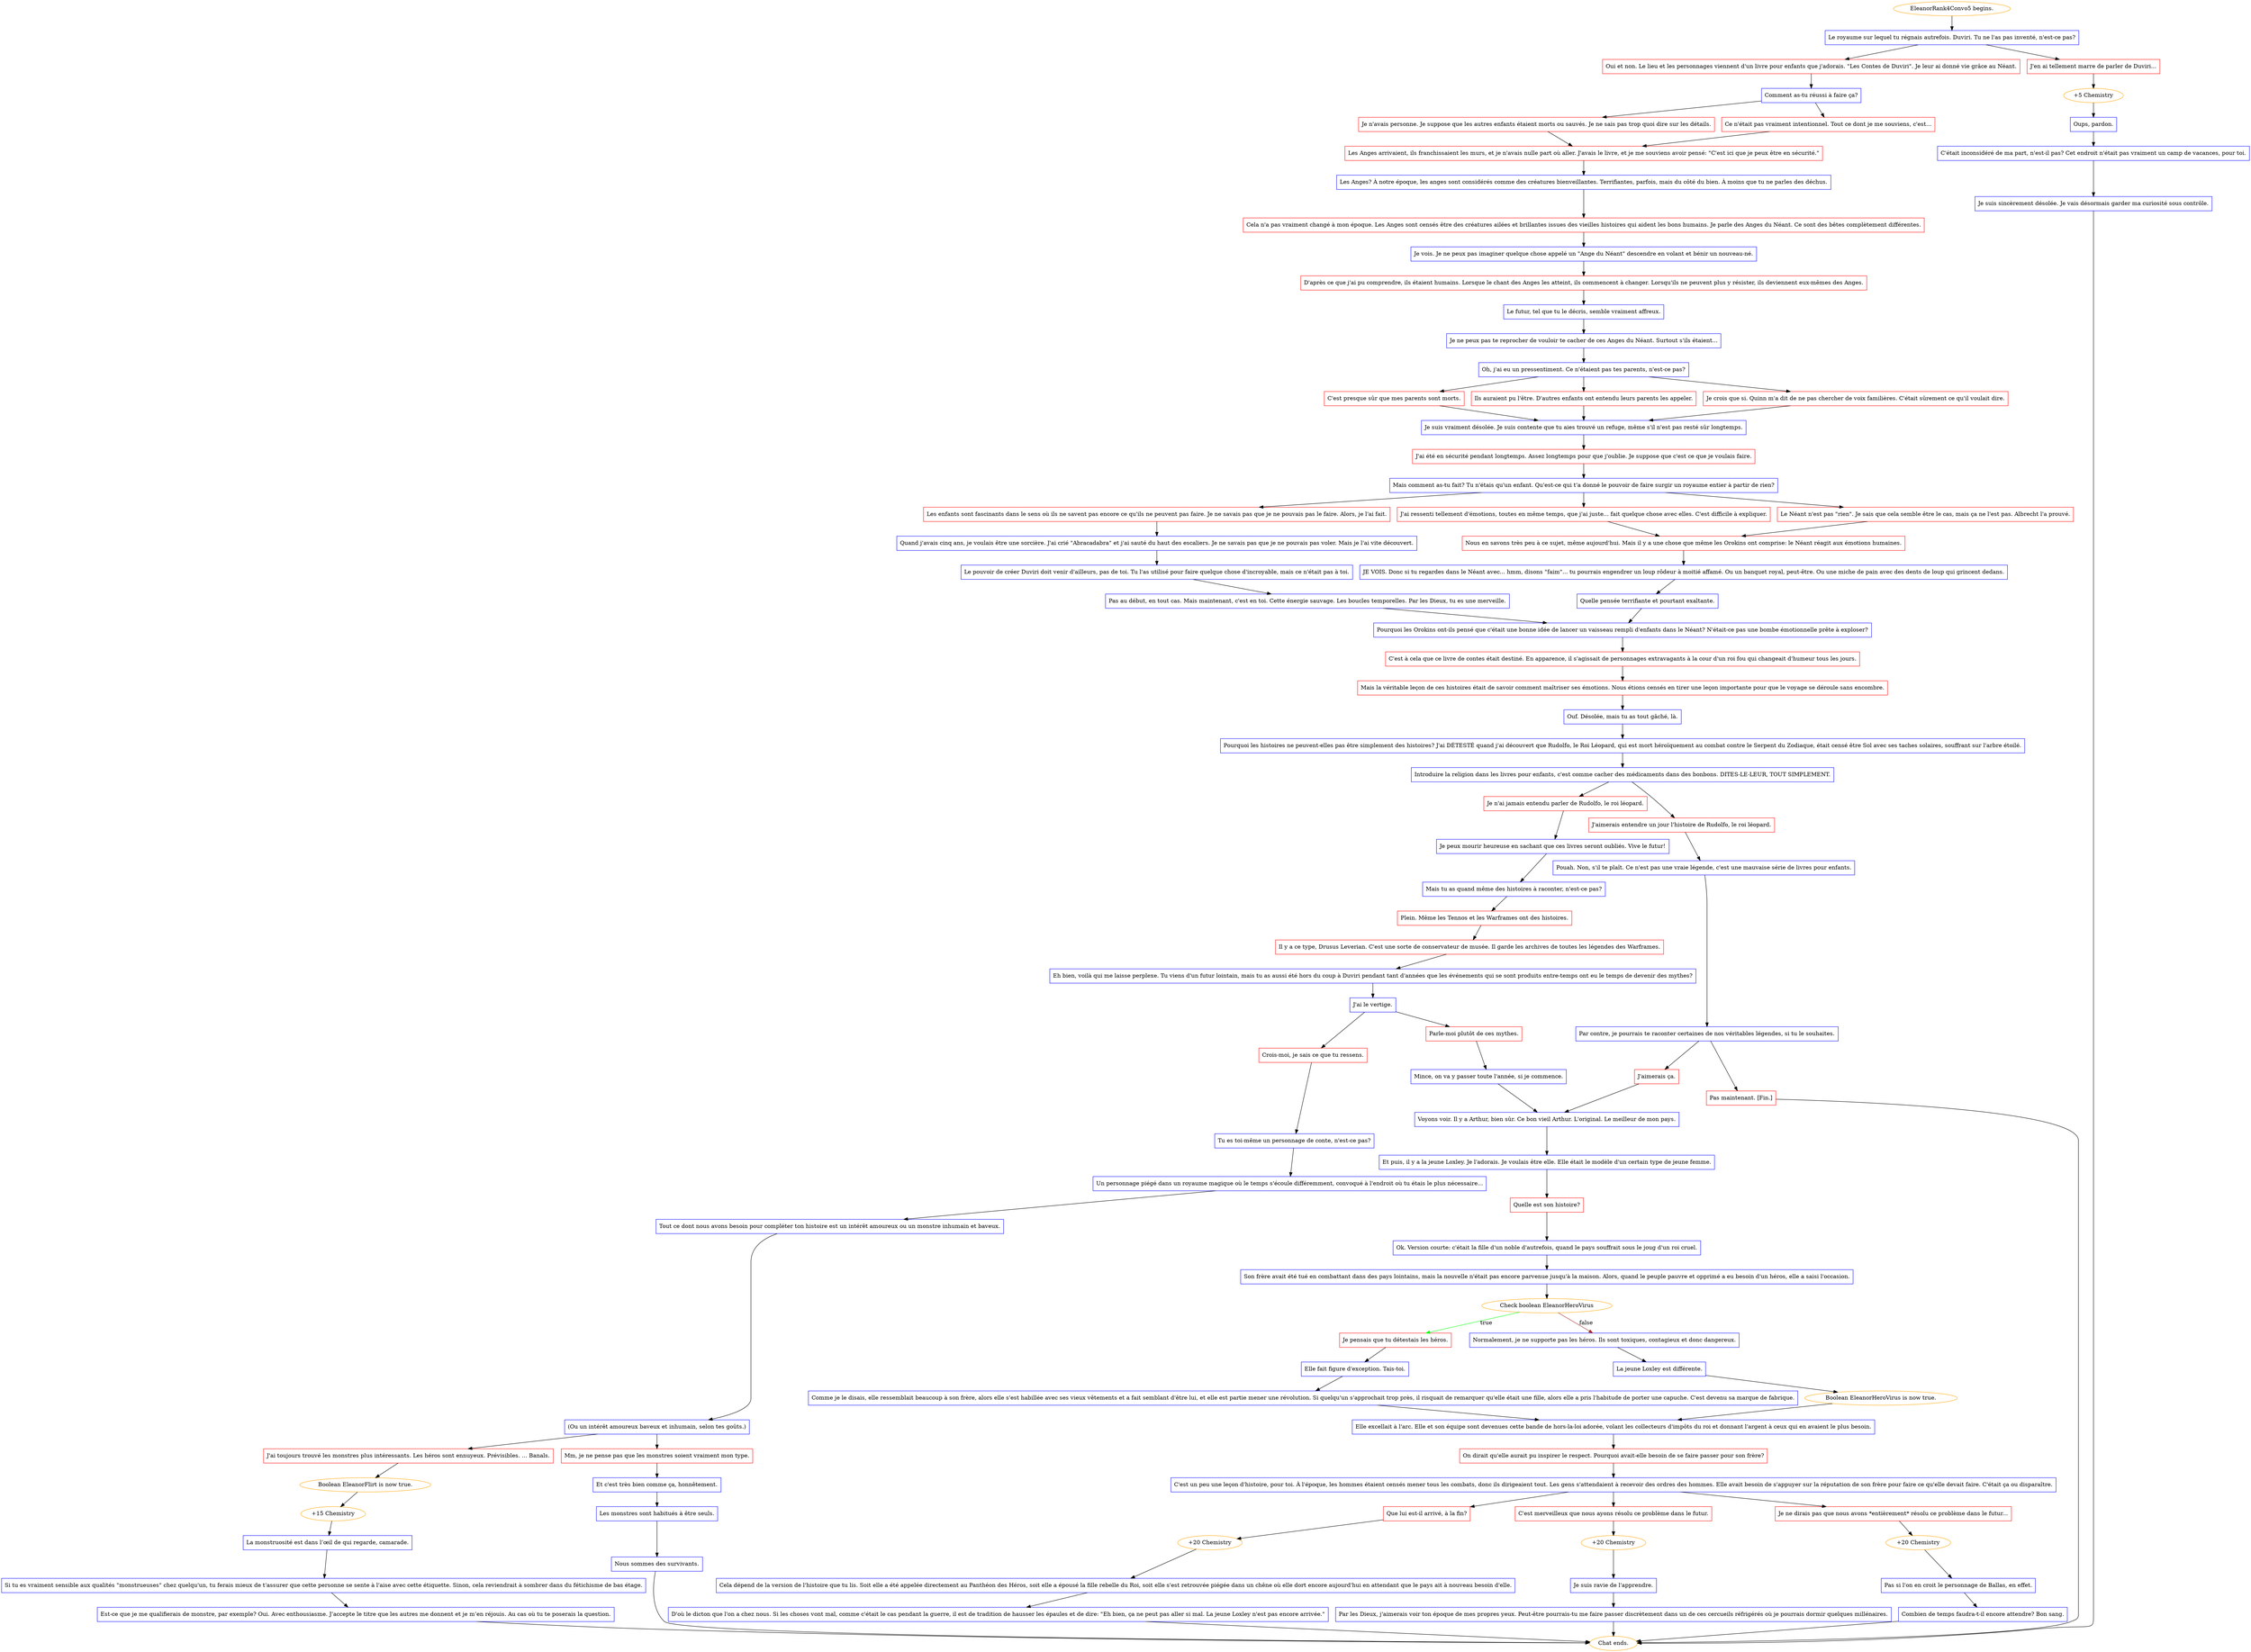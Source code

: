 digraph {
	"EleanorRank4Convo5 begins." [color=orange];
		"EleanorRank4Convo5 begins." -> j1578457981;
	j1578457981 [label="Le royaume sur lequel tu régnais autrefois. Duviri. Tu ne l'as pas inventé, n'est-ce pas?",shape=box,color=blue];
		j1578457981 -> j4226366950;
		j1578457981 -> j1419118901;
	j4226366950 [label="Oui et non. Le lieu et les personnages viennent d'un livre pour enfants que j'adorais. \"Les Contes de Duviri\". Je leur ai donné vie grâce au Néant.",shape=box,color=red];
		j4226366950 -> j1845869865;
	j1419118901 [label="J'en ai tellement marre de parler de Duviri...",shape=box,color=red];
		j1419118901 -> j4129905510;
	j1845869865 [label="Comment as-tu réussi à faire ça?",shape=box,color=blue];
		j1845869865 -> j1201421389;
		j1845869865 -> j1577505894;
	j4129905510 [label="+5 Chemistry",color=orange];
		j4129905510 -> j1722675032;
	j1201421389 [label="Je n'avais personne. Je suppose que les autres enfants étaient morts ou sauvés. Je ne sais pas trop quoi dire sur les détails.",shape=box,color=red];
		j1201421389 -> j1232978157;
	j1577505894 [label="Ce n'était pas vraiment intentionnel. Tout ce dont je me souviens, c'est...",shape=box,color=red];
		j1577505894 -> j1232978157;
	j1722675032 [label="Oups, pardon.",shape=box,color=blue];
		j1722675032 -> j2931559486;
	j1232978157 [label="Les Anges arrivaient, ils franchissaient les murs, et je n'avais nulle part où aller. J'avais le livre, et je me souviens avoir pensé: \"C'est ici que je peux être en sécurité.\"",shape=box,color=red];
		j1232978157 -> j2041140371;
	j2931559486 [label="C'était inconsidéré de ma part, n'est-il pas? Cet endroit n'était pas vraiment un camp de vacances, pour toi.",shape=box,color=blue];
		j2931559486 -> j2157857529;
	j2041140371 [label="Les Anges? À notre époque, les anges sont considérés comme des créatures bienveillantes. Terrifiantes, parfois, mais du côté du bien. À moins que tu ne parles des déchus.",shape=box,color=blue];
		j2041140371 -> j183135450;
	j2157857529 [label="Je suis sincèrement désolée. Je vais désormais garder ma curiosité sous contrôle.",shape=box,color=blue];
		j2157857529 -> "Chat ends.";
	j183135450 [label="Cela n'a pas vraiment changé à mon époque. Les Anges sont censés être des créatures ailées et brillantes issues des vieilles histoires qui aident les bons humains. Je parle des Anges du Néant. Ce sont des bêtes complètement différentes.",shape=box,color=red];
		j183135450 -> j3474058356;
	"Chat ends." [color=orange];
	j3474058356 [label="Je vois. Je ne peux pas imaginer quelque chose appelé un \"Ange du Néant\" descendre en volant et bénir un nouveau-né.",shape=box,color=blue];
		j3474058356 -> j1245172299;
	j1245172299 [label="D'après ce que j'ai pu comprendre, ils étaient humains. Lorsque le chant des Anges les atteint, ils commencent à changer. Lorsqu'ils ne peuvent plus y résister, ils deviennent eux-mêmes des Anges.",shape=box,color=red];
		j1245172299 -> j4200243544;
	j4200243544 [label="Le futur, tel que tu le décris, semble vraiment affreux.",shape=box,color=blue];
		j4200243544 -> j3968684319;
	j3968684319 [label="Je ne peux pas te reprocher de vouloir te cacher de ces Anges du Néant. Surtout s'ils étaient...",shape=box,color=blue];
		j3968684319 -> j2954884293;
	j2954884293 [label="Oh, j'ai eu un pressentiment. Ce n'étaient pas tes parents, n'est-ce pas?",shape=box,color=blue];
		j2954884293 -> j4195121616;
		j2954884293 -> j1172667624;
		j2954884293 -> j2931331582;
	j4195121616 [label="C'est presque sûr que mes parents sont morts.",shape=box,color=red];
		j4195121616 -> j1044544848;
	j1172667624 [label="Ils auraient pu l'être. D'autres enfants ont entendu leurs parents les appeler.",shape=box,color=red];
		j1172667624 -> j1044544848;
	j2931331582 [label="Je crois que si. Quinn m'a dit de ne pas chercher de voix familières. C'était sûrement ce qu'il voulait dire.",shape=box,color=red];
		j2931331582 -> j1044544848;
	j1044544848 [label="Je suis vraiment désolée. Je suis contente que tu aies trouvé un refuge, même s'il n'est pas resté sûr longtemps.",shape=box,color=blue];
		j1044544848 -> j2662450836;
	j2662450836 [label="J'ai été en sécurité pendant longtemps. Assez longtemps pour que j'oublie. Je suppose que c'est ce que je voulais faire.",shape=box,color=red];
		j2662450836 -> j1704749031;
	j1704749031 [label="Mais comment as-tu fait? Tu n'étais qu'un enfant. Qu'est-ce qui t'a donné le pouvoir de faire surgir un royaume entier à partir de rien?",shape=box,color=blue];
		j1704749031 -> j395733024;
		j1704749031 -> j3852199861;
		j1704749031 -> j360536774;
	j395733024 [label="Les enfants sont fascinants dans le sens où ils ne savent pas encore ce qu'ils ne peuvent pas faire. Je ne savais pas que je ne pouvais pas le faire. Alors, je l'ai fait.",shape=box,color=red];
		j395733024 -> j2297760710;
	j3852199861 [label="J'ai ressenti tellement d'émotions, toutes en même temps, que j'ai juste... fait quelque chose avec elles. C'est difficile à expliquer.",shape=box,color=red];
		j3852199861 -> j242420449;
	j360536774 [label="Le Néant n'est pas \"rien\". Je sais que cela semble être le cas, mais ça ne l'est pas. Albrecht l'a prouvé.",shape=box,color=red];
		j360536774 -> j242420449;
	j2297760710 [label="Quand j'avais cinq ans, je voulais être une sorcière. J'ai crié \"Abracadabra\" et j'ai sauté du haut des escaliers. Je ne savais pas que je ne pouvais pas voler. Mais je l'ai vite découvert.",shape=box,color=blue];
		j2297760710 -> j2309003475;
	j242420449 [label="Nous en savons très peu à ce sujet, même aujourd'hui. Mais il y a une chose que même les Orokins ont comprise: le Néant réagit aux émotions humaines.",shape=box,color=red];
		j242420449 -> j532507935;
	j2309003475 [label="Le pouvoir de créer Duviri doit venir d'ailleurs, pas de toi. Tu l'as utilisé pour faire quelque chose d'incroyable, mais ce n'était pas à toi.",shape=box,color=blue];
		j2309003475 -> j2717915939;
	j532507935 [label="JE VOIS. Donc si tu regardes dans le Néant avec... hmm, disons \"faim\"... tu pourrais engendrer un loup rôdeur à moitié affamé. Ou un banquet royal, peut-être. Ou une miche de pain avec des dents de loup qui grincent dedans.",shape=box,color=blue];
		j532507935 -> j942619638;
	j2717915939 [label="Pas au début, en tout cas. Mais maintenant, c'est en toi. Cette énergie sauvage. Les boucles temporelles. Par les Dieux, tu es une merveille.",shape=box,color=blue];
		j2717915939 -> j3579960246;
	j942619638 [label="Quelle pensée terrifiante et pourtant exaltante.",shape=box,color=blue];
		j942619638 -> j3579960246;
	j3579960246 [label="Pourquoi les Orokins ont-ils pensé que c'était une bonne idée de lancer un vaisseau rempli d'enfants dans le Néant? N'était-ce pas une bombe émotionnelle prête à exploser?",shape=box,color=blue];
		j3579960246 -> j1187430200;
	j1187430200 [label="C'est à cela que ce livre de contes était destiné. En apparence, il s'agissait de personnages extravagants à la cour d'un roi fou qui changeait d'humeur tous les jours.",shape=box,color=red];
		j1187430200 -> j3776752396;
	j3776752396 [label="Mais la véritable leçon de ces histoires était de savoir comment maîtriser ses émotions. Nous étions censés en tirer une leçon importante pour que le voyage se déroule sans encombre.",shape=box,color=red];
		j3776752396 -> j1773841378;
	j1773841378 [label="Ouf. Désolée, mais tu as tout gâché, là.",shape=box,color=blue];
		j1773841378 -> j2066926692;
	j2066926692 [label="Pourquoi les histoires ne peuvent-elles pas être simplement des histoires? J'ai DÉTESTÉ quand j'ai découvert que Rudolfo, le Roi Léopard, qui est mort héroïquement au combat contre le Serpent du Zodiaque, était censé être Sol avec ses taches solaires, souffrant sur l'arbre étoilé.",shape=box,color=blue];
		j2066926692 -> j1250719231;
	j1250719231 [label="Introduire la religion dans les livres pour enfants, c'est comme cacher des médicaments dans des bonbons. DITES-LE-LEUR, TOUT SIMPLEMENT.",shape=box,color=blue];
		j1250719231 -> j3965843432;
		j1250719231 -> j1625988932;
	j3965843432 [label="Je n'ai jamais entendu parler de Rudolfo, le roi léopard.",shape=box,color=red];
		j3965843432 -> j2719718528;
	j1625988932 [label="J'aimerais entendre un jour l'histoire de Rudolfo, le roi léopard.",shape=box,color=red];
		j1625988932 -> j212136807;
	j2719718528 [label="Je peux mourir heureuse en sachant que ces livres seront oubliés. Vive le futur!",shape=box,color=blue];
		j2719718528 -> j3866211497;
	j212136807 [label="Pouah. Non, s'il te plaît. Ce n'est pas une vraie légende, c'est une mauvaise série de livres pour enfants.",shape=box,color=blue];
		j212136807 -> j793248332;
	j3866211497 [label="Mais tu as quand même des histoires à raconter, n'est-ce pas?",shape=box,color=blue];
		j3866211497 -> j3579386245;
	j793248332 [label="Par contre, je pourrais te raconter certaines de nos véritables légendes, si tu le souhaites.",shape=box,color=blue];
		j793248332 -> j3243793095;
		j793248332 -> j32138375;
	j3579386245 [label="Plein. Même les Tennos et les Warframes ont des histoires.",shape=box,color=red];
		j3579386245 -> j4078608656;
	j3243793095 [label="J'aimerais ça.",shape=box,color=red];
		j3243793095 -> j1940234408;
	j32138375 [label="Pas maintenant. [Fin.]",shape=box,color=red];
		j32138375 -> "Chat ends.";
	j4078608656 [label="Il y a ce type, Drusus Leverian. C'est une sorte de conservateur de musée. Il garde les archives de toutes les légendes des Warframes.",shape=box,color=red];
		j4078608656 -> j1024265779;
	j1940234408 [label="Voyons voir. Il y a Arthur, bien sûr. Ce bon vieil Arthur. L'original. Le meilleur de mon pays.",shape=box,color=blue];
		j1940234408 -> j1578620677;
	j1024265779 [label="Eh bien, voilà qui me laisse perplexe. Tu viens d'un futur lointain, mais tu as aussi été hors du coup à Duviri pendant tant d'années que les événements qui se sont produits entre-temps ont eu le temps de devenir des mythes?",shape=box,color=blue];
		j1024265779 -> j1161761154;
	j1578620677 [label="Et puis, il y a la jeune Loxley. Je l'adorais. Je voulais être elle. Elle était le modèle d'un certain type de jeune femme.",shape=box,color=blue];
		j1578620677 -> j1374492792;
	j1161761154 [label="J'ai le vertige.",shape=box,color=blue];
		j1161761154 -> j692806904;
		j1161761154 -> j589699277;
	j1374492792 [label="Quelle est son histoire?",shape=box,color=red];
		j1374492792 -> j4198702905;
	j692806904 [label="Crois-moi, je sais ce que tu ressens.",shape=box,color=red];
		j692806904 -> j4202626956;
	j589699277 [label="Parle-moi plutôt de ces mythes.",shape=box,color=red];
		j589699277 -> j2592668189;
	j4198702905 [label="Ok. Version courte: c'était la fille d'un noble d'autrefois, quand le pays souffrait sous le joug d'un roi cruel.",shape=box,color=blue];
		j4198702905 -> j979399120;
	j4202626956 [label="Tu es toi-même un personnage de conte, n'est-ce pas?",shape=box,color=blue];
		j4202626956 -> j382558637;
	j2592668189 [label="Mince, on va y passer toute l'année, si je commence.",shape=box,color=blue];
		j2592668189 -> j1940234408;
	j979399120 [label="Son frère avait été tué en combattant dans des pays lointains, mais la nouvelle n'était pas encore parvenue jusqu'à la maison. Alors, quand le peuple pauvre et opprimé a eu besoin d'un héros, elle a saisi l'occasion.",shape=box,color=blue];
		j979399120 -> j1630342508;
	j382558637 [label="Un personnage piégé dans un royaume magique où le temps s'écoule différemment, convoqué à l'endroit où tu étais le plus nécessaire...",shape=box,color=blue];
		j382558637 -> j2292099114;
	j1630342508 [label="Check boolean EleanorHeroVirus",color=orange];
		j1630342508 -> j908955677 [label=true,color=green];
		j1630342508 -> j1489312510 [label=false,color=brown];
	j2292099114 [label="Tout ce dont nous avons besoin pour compléter ton histoire est un intérêt amoureux ou un monstre inhumain et baveux.",shape=box,color=blue];
		j2292099114 -> j277427345;
	j908955677 [label="Je pensais que tu détestais les héros.",shape=box,color=red];
		j908955677 -> j1304349051;
	j1489312510 [label="Normalement, je ne supporte pas les héros. Ils sont toxiques, contagieux et donc dangereux.",shape=box,color=blue];
		j1489312510 -> j39888668;
	j277427345 [label="(Ou un intérêt amoureux baveux et inhumain, selon tes goûts.)",shape=box,color=blue];
		j277427345 -> j2681636257;
		j277427345 -> j2195491168;
	j1304349051 [label="Elle fait figure d'exception. Tais-toi.",shape=box,color=blue];
		j1304349051 -> j2917240150;
	j39888668 [label="La jeune Loxley est différente.",shape=box,color=blue];
		j39888668 -> j3324145781;
	j2681636257 [label="J'ai toujours trouvé les monstres plus intéressants. Les héros sont ennuyeux. Prévisibles. ... Banals.",shape=box,color=red];
		j2681636257 -> j430059382;
	j2195491168 [label="Mm, je ne pense pas que les monstres soient vraiment mon type.",shape=box,color=red];
		j2195491168 -> j4192546564;
	j2917240150 [label="Comme je le disais, elle ressemblait beaucoup à son frère, alors elle s'est habillée avec ses vieux vêtements et a fait semblant d'être lui, et elle est partie mener une révolution. Si quelqu'un s'approchait trop près, il risquait de remarquer qu'elle était une fille, alors elle a pris l'habitude de porter une capuche. C'est devenu sa marque de fabrique.",shape=box,color=blue];
		j2917240150 -> j34527314;
	j3324145781 [label="Boolean EleanorHeroVirus is now true.",color=orange];
		j3324145781 -> j34527314;
	j430059382 [label="Boolean EleanorFlirt is now true.",color=orange];
		j430059382 -> j2102240466;
	j4192546564 [label="Et c'est très bien comme ça, honnêtement.",shape=box,color=blue];
		j4192546564 -> j258429625;
	j34527314 [label="Elle excellait à l'arc. Elle et son équipe sont devenues cette bande de hors-la-loi adorée, volant les collecteurs d'impôts du roi et donnant l'argent à ceux qui en avaient le plus besoin.",shape=box,color=blue];
		j34527314 -> j1774849288;
	j2102240466 [label="+15 Chemistry",color=orange];
		j2102240466 -> j1128192846;
	j258429625 [label="Les monstres sont habitués à être seuls.",shape=box,color=blue];
		j258429625 -> j3155813992;
	j1774849288 [label="On dirait qu'elle aurait pu inspirer le respect. Pourquoi avait-elle besoin de se faire passer pour son frère?",shape=box,color=red];
		j1774849288 -> j1238896835;
	j1128192846 [label="La monstruosité est dans l’œil de qui regarde, camarade.",shape=box,color=blue];
		j1128192846 -> j695476249;
	j3155813992 [label="Nous sommes des survivants.",shape=box,color=blue];
		j3155813992 -> "Chat ends.";
	j1238896835 [label="C'est un peu une leçon d'histoire, pour toi. À l'époque, les hommes étaient censés mener tous les combats, donc ils dirigeaient tout. Les gens s'attendaient à recevoir des ordres des hommes. Elle avait besoin de s'appuyer sur la réputation de son frère pour faire ce qu'elle devait faire. C'était ça ou disparaître.",shape=box,color=blue];
		j1238896835 -> j2464404924;
		j1238896835 -> j4003515232;
		j1238896835 -> j1482240241;
	j695476249 [label="Si tu es vraiment sensible aux qualités \"monstrueuses\" chez quelqu'un, tu ferais mieux de t'assurer que cette personne se sente à l'aise avec cette étiquette. Sinon, cela reviendrait à sombrer dans du fétichisme de bas étage.",shape=box,color=blue];
		j695476249 -> j3988735235;
	j2464404924 [label="Que lui est-il arrivé, à la fin?",shape=box,color=red];
		j2464404924 -> j2454708346;
	j4003515232 [label="C'est merveilleux que nous ayons résolu ce problème dans le futur.",shape=box,color=red];
		j4003515232 -> j2530509863;
	j1482240241 [label="Je ne dirais pas que nous avons *entièrement* résolu ce problème dans le futur...",shape=box,color=red];
		j1482240241 -> j3568396778;
	j3988735235 [label="Est-ce que je me qualifierais de monstre, par exemple? Oui. Avec enthousiasme. J’accepte le titre que les autres me donnent et je m’en réjouis. Au cas où tu te poserais la question.",shape=box,color=blue];
		j3988735235 -> "Chat ends.";
	j2454708346 [label="+20 Chemistry",color=orange];
		j2454708346 -> j259789018;
	j2530509863 [label="+20 Chemistry",color=orange];
		j2530509863 -> j3658061756;
	j3568396778 [label="+20 Chemistry",color=orange];
		j3568396778 -> j3087765163;
	j259789018 [label="Cela dépend de la version de l'histoire que tu lis. Soit elle a été appelée directement au Panthéon des Héros, soit elle a épousé la fille rebelle du Roi, soit elle s'est retrouvée piégée dans un chêne où elle dort encore aujourd'hui en attendant que le pays ait à nouveau besoin d'elle.",shape=box,color=blue];
		j259789018 -> j2708982867;
	j3658061756 [label="Je suis ravie de l'apprendre.",shape=box,color=blue];
		j3658061756 -> j3861574626;
	j3087765163 [label="Pas si l'on en croit le personnage de Ballas, en effet.",shape=box,color=blue];
		j3087765163 -> j3934296153;
	j2708982867 [label="D'où le dicton que l'on a chez nous. Si les choses vont mal, comme c'était le cas pendant la guerre, il est de tradition de hausser les épaules et de dire: \"Eh bien, ça ne peut pas aller si mal. La jeune Loxley n'est pas encore arrivée.\"",shape=box,color=blue];
		j2708982867 -> "Chat ends.";
	j3861574626 [label="Par les Dieux, j'aimerais voir ton époque de mes propres yeux. Peut-être pourrais-tu me faire passer discrètement dans un de ces cercueils réfrigérés où je pourrais dormir quelques millénaires.",shape=box,color=blue];
		j3861574626 -> "Chat ends.";
	j3934296153 [label="Combien de temps faudra-t-il encore attendre? Bon sang.",shape=box,color=blue];
		j3934296153 -> "Chat ends.";
}
